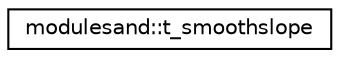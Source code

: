 digraph "Graphical Class Hierarchy"
{
 // LATEX_PDF_SIZE
  edge [fontname="Helvetica",fontsize="10",labelfontname="Helvetica",labelfontsize="10"];
  node [fontname="Helvetica",fontsize="10",shape=record];
  rankdir="LR";
  Node0 [label="modulesand::t_smoothslope",height=0.2,width=0.4,color="black", fillcolor="white", style="filled",URL="$structmodulesand_1_1t__smoothslope.html",tooltip=" "];
}
